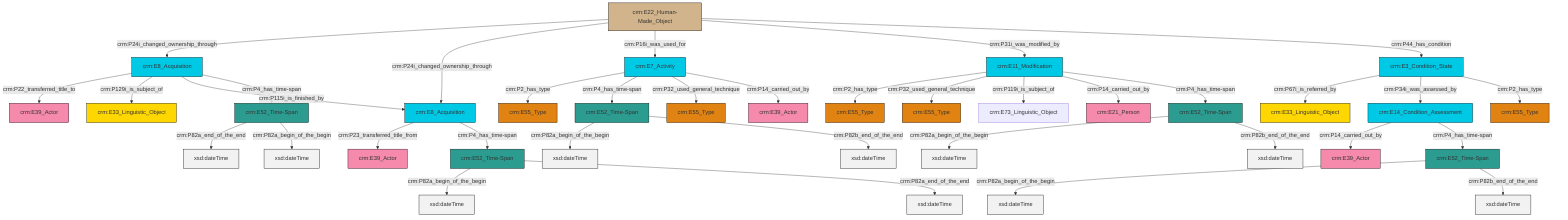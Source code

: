 graph TD
classDef Literal fill:#f2f2f2,stroke:#000000;
classDef CRM_Entity fill:#FFFFFF,stroke:#000000;
classDef Temporal_Entity fill:#00C9E6, stroke:#000000;
classDef Type fill:#E18312, stroke:#000000;
classDef Time-Span fill:#2C9C91, stroke:#000000;
classDef Appellation fill:#FFEB7F, stroke:#000000;
classDef Place fill:#008836, stroke:#000000;
classDef Persistent_Item fill:#B266B2, stroke:#000000;
classDef Conceptual_Object fill:#FFD700, stroke:#000000;
classDef Physical_Thing fill:#D2B48C, stroke:#000000;
classDef Actor fill:#f58aad, stroke:#000000;
classDef PC_Classes fill:#4ce600, stroke:#000000;
classDef Multi fill:#cccccc,stroke:#000000;

6["crm:E7_Activity"]:::Temporal_Entity -->|crm:P2_has_type| 2["crm:E55_Type"]:::Type
6["crm:E7_Activity"]:::Temporal_Entity -->|crm:P4_has_time-span| 9["crm:E52_Time-Span"]:::Time-Span
12["crm:E52_Time-Span"]:::Time-Span -->|crm:P82a_begin_of_the_begin| 13[xsd:dateTime]:::Literal
14["crm:E14_Condition_Assessment"]:::Temporal_Entity -->|crm:P14_carried_out_by| 15["crm:E39_Actor"]:::Actor
16["crm:E11_Modification"]:::Temporal_Entity -->|crm:P2_has_type| 17["crm:E55_Type"]:::Type
18["crm:E52_Time-Span"]:::Time-Span -->|crm:P82a_begin_of_the_begin| 19[xsd:dateTime]:::Literal
6["crm:E7_Activity"]:::Temporal_Entity -->|crm:P32_used_general_technique| 20["crm:E55_Type"]:::Type
16["crm:E11_Modification"]:::Temporal_Entity -->|crm:P32_used_general_technique| 7["crm:E55_Type"]:::Type
16["crm:E11_Modification"]:::Temporal_Entity -->|crm:P119i_is_subject_of| 27["crm:E73_Linguistic_Object"]:::Default
28["crm:E22_Human-Made_Object"]:::Physical_Thing -->|crm:P24i_changed_ownership_through| 29["crm:E8_Acquisition"]:::Temporal_Entity
29["crm:E8_Acquisition"]:::Temporal_Entity -->|crm:P22_transferred_title_to| 4["crm:E39_Actor"]:::Actor
16["crm:E11_Modification"]:::Temporal_Entity -->|crm:P14_carried_out_by| 31["crm:E21_Person"]:::Actor
10["crm:E8_Acquisition"]:::Temporal_Entity -->|crm:P23_transferred_title_from| 23["crm:E39_Actor"]:::Actor
35["crm:E3_Condition_State"]:::Temporal_Entity -->|crm:P67i_is_referred_by| 36["crm:E33_Linguistic_Object"]:::Conceptual_Object
37["crm:E52_Time-Span"]:::Time-Span -->|crm:P82a_begin_of_the_begin| 38[xsd:dateTime]:::Literal
14["crm:E14_Condition_Assessment"]:::Temporal_Entity -->|crm:P4_has_time-span| 12["crm:E52_Time-Span"]:::Time-Span
28["crm:E22_Human-Made_Object"]:::Physical_Thing -->|crm:P24i_changed_ownership_through| 10["crm:E8_Acquisition"]:::Temporal_Entity
28["crm:E22_Human-Made_Object"]:::Physical_Thing -->|crm:P16i_was_used_for| 6["crm:E7_Activity"]:::Temporal_Entity
29["crm:E8_Acquisition"]:::Temporal_Entity -->|crm:P129i_is_subject_of| 33["crm:E33_Linguistic_Object"]:::Conceptual_Object
6["crm:E7_Activity"]:::Temporal_Entity -->|crm:P14_carried_out_by| 45["crm:E39_Actor"]:::Actor
0["crm:E52_Time-Span"]:::Time-Span -->|crm:P82a_end_of_the_end| 46[xsd:dateTime]:::Literal
35["crm:E3_Condition_State"]:::Temporal_Entity -->|crm:P34i_was_assessed_by| 14["crm:E14_Condition_Assessment"]:::Temporal_Entity
37["crm:E52_Time-Span"]:::Time-Span -->|crm:P82b_end_of_the_end| 48[xsd:dateTime]:::Literal
35["crm:E3_Condition_State"]:::Temporal_Entity -->|crm:P2_has_type| 41["crm:E55_Type"]:::Type
28["crm:E22_Human-Made_Object"]:::Physical_Thing -->|crm:P31i_was_modified_by| 16["crm:E11_Modification"]:::Temporal_Entity
9["crm:E52_Time-Span"]:::Time-Span -->|crm:P82a_begin_of_the_begin| 51[xsd:dateTime]:::Literal
18["crm:E52_Time-Span"]:::Time-Span -->|crm:P82a_end_of_the_end| 52[xsd:dateTime]:::Literal
0["crm:E52_Time-Span"]:::Time-Span -->|crm:P82a_begin_of_the_begin| 53[xsd:dateTime]:::Literal
29["crm:E8_Acquisition"]:::Temporal_Entity -->|crm:P115i_is_finished_by| 10["crm:E8_Acquisition"]:::Temporal_Entity
16["crm:E11_Modification"]:::Temporal_Entity -->|crm:P4_has_time-span| 37["crm:E52_Time-Span"]:::Time-Span
29["crm:E8_Acquisition"]:::Temporal_Entity -->|crm:P4_has_time-span| 0["crm:E52_Time-Span"]:::Time-Span
10["crm:E8_Acquisition"]:::Temporal_Entity -->|crm:P4_has_time-span| 18["crm:E52_Time-Span"]:::Time-Span
12["crm:E52_Time-Span"]:::Time-Span -->|crm:P82b_end_of_the_end| 54[xsd:dateTime]:::Literal
28["crm:E22_Human-Made_Object"]:::Physical_Thing -->|crm:P44_has_condition| 35["crm:E3_Condition_State"]:::Temporal_Entity
9["crm:E52_Time-Span"]:::Time-Span -->|crm:P82b_end_of_the_end| 58[xsd:dateTime]:::Literal